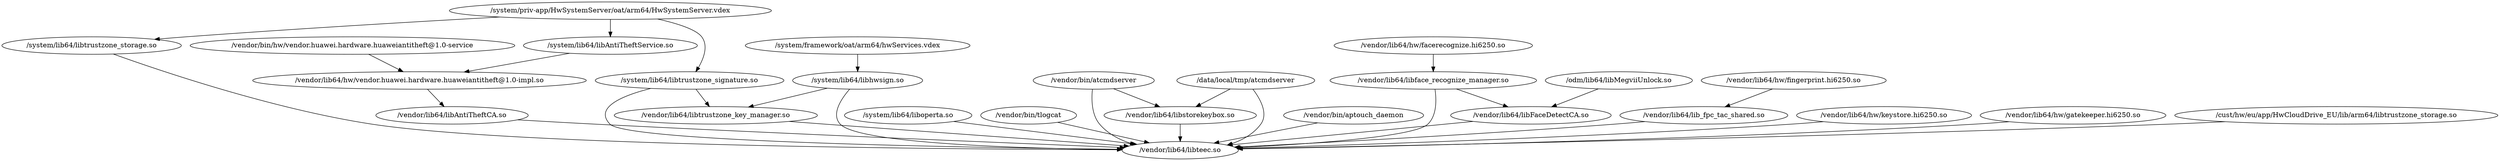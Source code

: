 digraph G {
  "/system/lib64/libtrustzone_storage.so" -> "/vendor/lib64/libteec.so";
  "/system/lib64/libhwsign.so" -> "/vendor/lib64/libteec.so";
  "/system/lib64/libtrustzone_signature.so" -> "/vendor/lib64/libteec.so";
  "/system/lib64/liboperta.so" -> "/vendor/lib64/libteec.so";
  "/vendor/bin/tlogcat" -> "/vendor/lib64/libteec.so";
  "/vendor/bin/atcmdserver" -> "/vendor/lib64/libteec.so";
  "/vendor/bin/aptouch_daemon" -> "/vendor/lib64/libteec.so";
  "/vendor/lib64/libFaceDetectCA.so" -> "/vendor/lib64/libteec.so";
  "/vendor/lib64/lib_fpc_tac_shared.so" -> "/vendor/lib64/libteec.so";
  "/vendor/lib64/libstorekeybox.so" -> "/vendor/lib64/libteec.so";
  "/vendor/lib64/libAntiTheftCA.so" -> "/vendor/lib64/libteec.so";
  "/vendor/lib64/libtrustzone_key_manager.so" -> "/vendor/lib64/libteec.so";
  "/vendor/lib64/hw/keystore.hi6250.so" -> "/vendor/lib64/libteec.so";
  "/vendor/lib64/hw/gatekeeper.hi6250.so" -> "/vendor/lib64/libteec.so";
  "/vendor/lib64/libface_recognize_manager.so" -> "/vendor/lib64/libteec.so";
  "/data/local/tmp/atcmdserver" -> "/vendor/lib64/libteec.so";
  "/cust/hw/eu/app/HwCloudDrive_EU/lib/arm64/libtrustzone_storage.so" -> "/vendor/lib64/libteec.so";
  "/system/priv-app/HwSystemServer/oat/arm64/HwSystemServer.vdex" -> "/system/lib64/libtrustzone_storage.so";
  "/system/framework/oat/arm64/hwServices.vdex" -> "/system/lib64/libhwsign.so";
  "/system/priv-app/HwSystemServer/oat/arm64/HwSystemServer.vdex" -> "/system/lib64/libtrustzone_signature.so";
  "/system/priv-app/HwSystemServer/oat/arm64/HwSystemServer.vdex" -> "/system/lib64/libAntiTheftService.so";
  "/system/lib64/libAntiTheftService.so" -> "/vendor/lib64/hw/vendor.huawei.hardware.huaweiantitheft@1.0-impl.so";
  "/vendor/lib64/hw/vendor.huawei.hardware.huaweiantitheft@1.0-impl.so" -> "/vendor/lib64/libAntiTheftCA.so";
  "/vendor/bin/hw/vendor.huawei.hardware.huaweiantitheft@1.0-service" -> "/vendor/lib64/hw/vendor.huawei.hardware.huaweiantitheft@1.0-impl.so";
  "/odm/lib64/libMegviiUnlock.so" -> "/vendor/lib64/libFaceDetectCA.so";
  "/vendor/lib64/libface_recognize_manager.so" -> "/vendor/lib64/libFaceDetectCA.so";
  "/vendor/lib64/hw/fingerprint.hi6250.so" -> "/vendor/lib64/lib_fpc_tac_shared.so";
  "/vendor/bin/atcmdserver" -> "/vendor/lib64/libstorekeybox.so";
  "/data/local/tmp/atcmdserver" -> "/vendor/lib64/libstorekeybox.so";
  "/system/lib64/libhwsign.so" -> "/vendor/lib64/libtrustzone_key_manager.so";
  "/system/lib64/libtrustzone_signature.so" -> "/vendor/lib64/libtrustzone_key_manager.so";
  "/vendor/lib64/hw/facerecognize.hi6250.so" -> "/vendor/lib64/libface_recognize_manager.so";
    }
